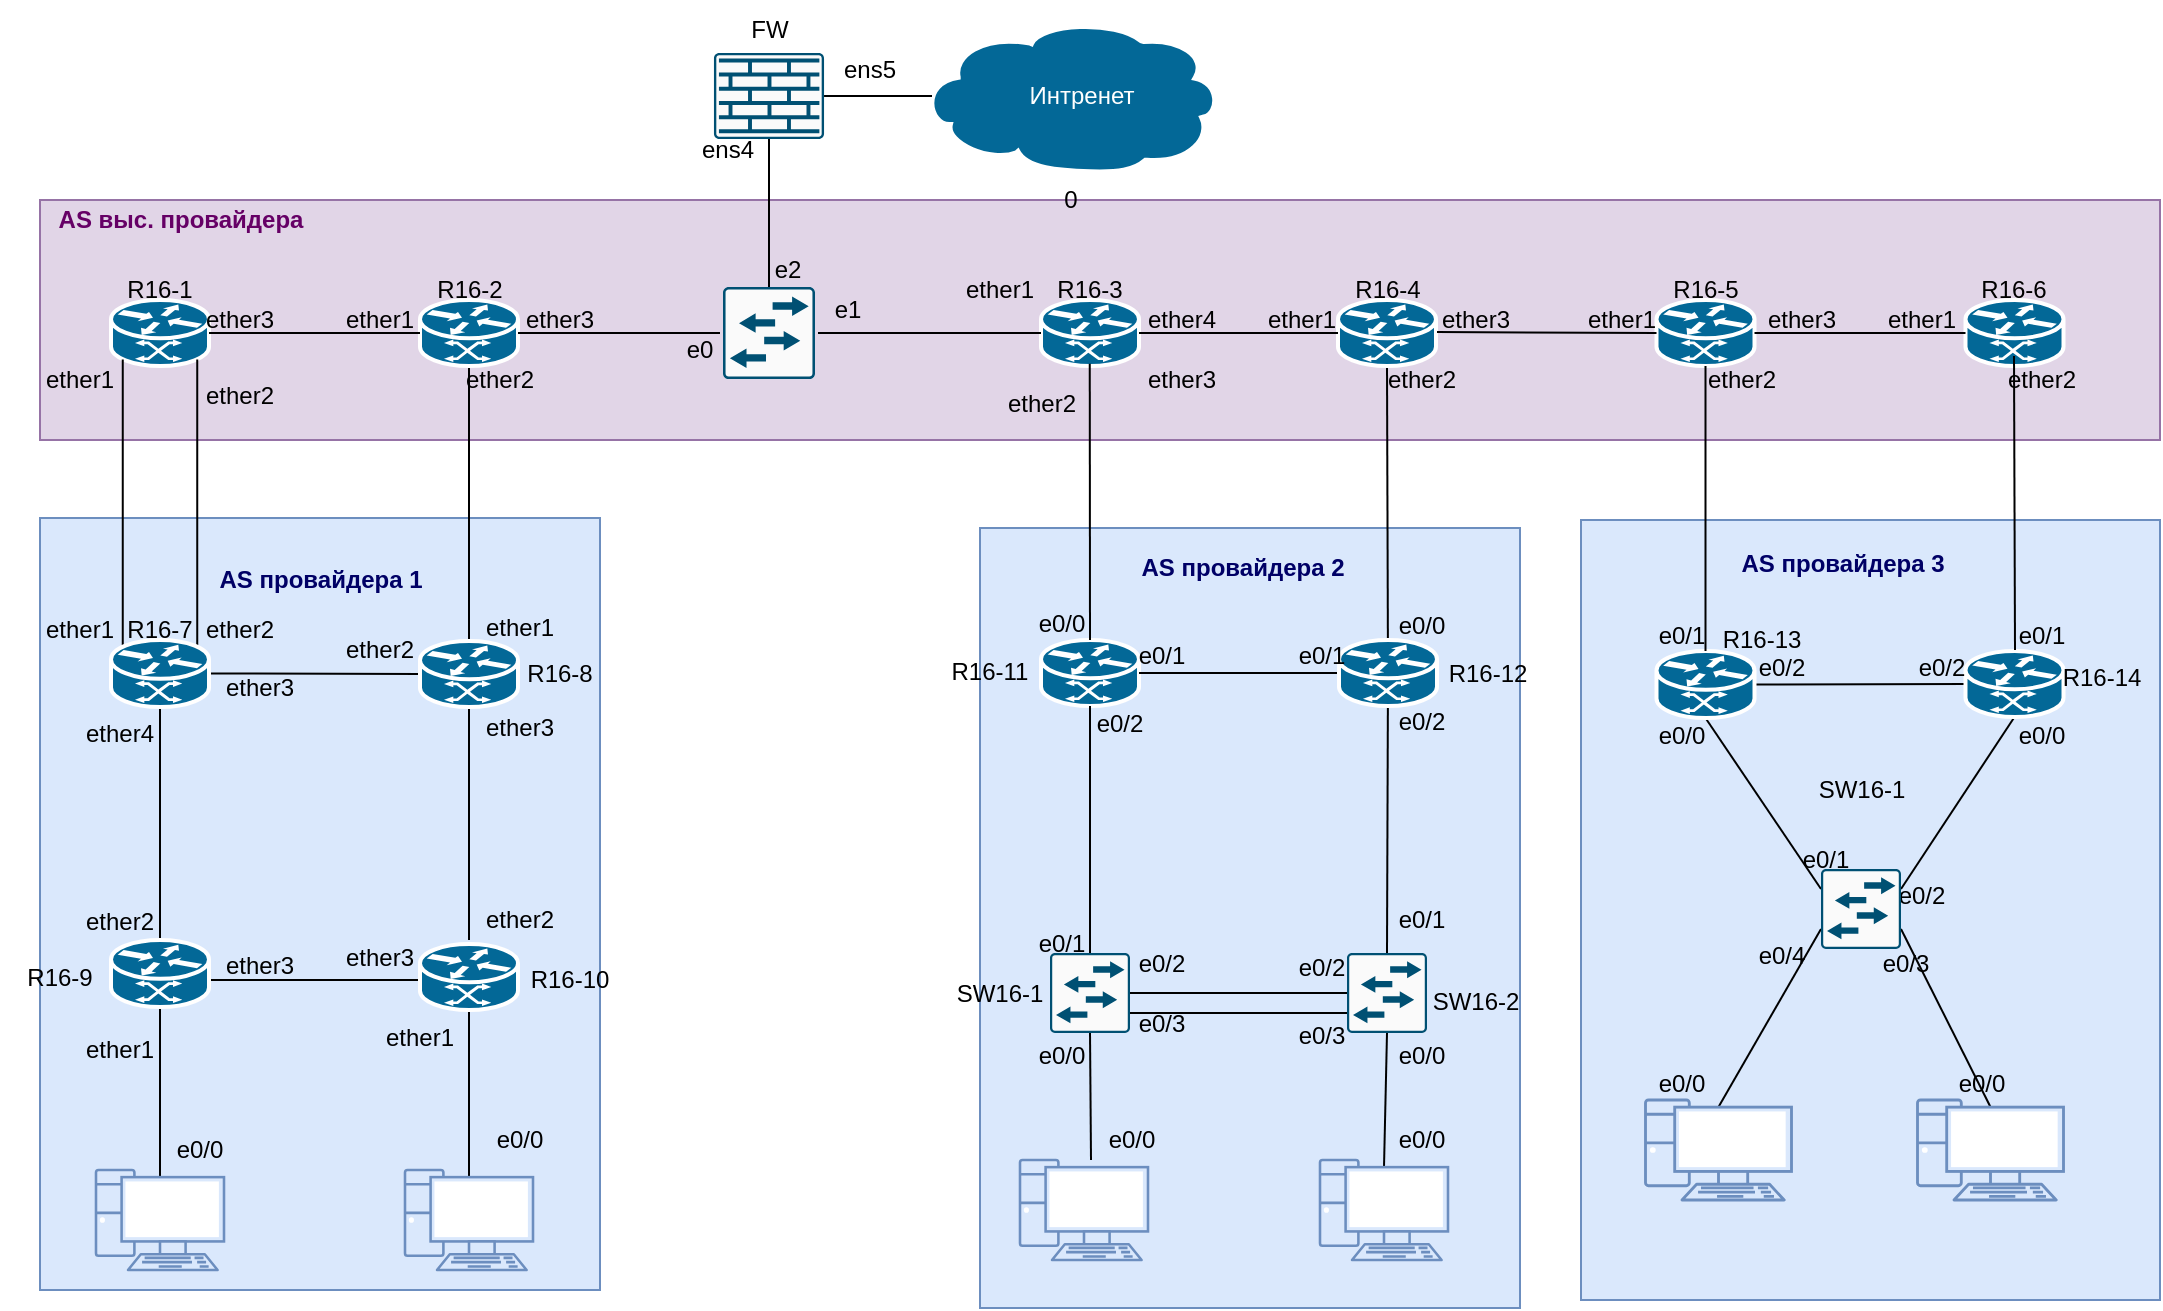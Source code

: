 <mxfile version="24.1.0" type="device">
  <diagram name="Страница — 1" id="AS_jRVgHXqLolTaCPsnB">
    <mxGraphModel dx="1050" dy="1798" grid="1" gridSize="10" guides="1" tooltips="1" connect="1" arrows="1" fold="1" page="1" pageScale="1" pageWidth="827" pageHeight="1169" math="0" shadow="0">
      <root>
        <mxCell id="0" />
        <mxCell id="1" parent="0" />
        <mxCell id="kWYxapwXX_ZjMdjcgYuT-24" value="" style="verticalLabelPosition=top;verticalAlign=bottom;html=1;shape=mxgraph.basic.rect;fillColor2=none;strokeWidth=1;size=20;indent=5;fillColor=#dae8fc;strokeColor=#6c8ebf;labelPosition=left;align=right;" parent="1" vertex="1">
          <mxGeometry x="840.5" y="210" width="289.5" height="390" as="geometry" />
        </mxCell>
        <mxCell id="xhjMILzV3hz77SDHHNJz-1" value="" style="verticalLabelPosition=top;verticalAlign=bottom;html=1;shape=mxgraph.basic.rect;fillColor2=none;strokeWidth=1;size=20;indent=5;fillColor=#e1d5e7;strokeColor=#9673a6;labelPosition=left;align=right;" parent="1" vertex="1">
          <mxGeometry x="70" y="50" width="1060" height="120" as="geometry" />
        </mxCell>
        <mxCell id="xhjMILzV3hz77SDHHNJz-2" value="AS выс. провайдера" style="text;strokeColor=none;fillColor=none;html=1;fontSize=12;fontStyle=1;verticalAlign=middle;align=center;fontColor=#660066;" parent="1" vertex="1">
          <mxGeometry x="60" y="40" width="160" height="40" as="geometry" />
        </mxCell>
        <mxCell id="xhjMILzV3hz77SDHHNJz-3" value="" style="verticalLabelPosition=top;verticalAlign=bottom;html=1;shape=mxgraph.basic.rect;fillColor2=none;strokeWidth=1;size=20;indent=5;fillColor=#dae8fc;strokeColor=#6c8ebf;labelPosition=left;align=right;" parent="1" vertex="1">
          <mxGeometry x="70" y="209" width="280" height="386" as="geometry" />
        </mxCell>
        <mxCell id="xhjMILzV3hz77SDHHNJz-5" value="&lt;font color=&quot;#000066&quot;&gt;AS провайдера 1&lt;/font&gt;" style="text;strokeColor=none;fillColor=none;html=1;fontSize=12;fontStyle=1;verticalAlign=middle;align=center;fontColor=#660066;" parent="1" vertex="1">
          <mxGeometry x="130" y="220" width="160" height="40" as="geometry" />
        </mxCell>
        <mxCell id="xhjMILzV3hz77SDHHNJz-6" value="" style="verticalLabelPosition=top;verticalAlign=bottom;html=1;shape=mxgraph.basic.rect;fillColor2=none;strokeWidth=1;size=20;indent=5;fillColor=#dae8fc;strokeColor=#6c8ebf;labelPosition=left;align=right;" parent="1" vertex="1">
          <mxGeometry x="540" y="214" width="270" height="390" as="geometry" />
        </mxCell>
        <mxCell id="xhjMILzV3hz77SDHHNJz-8" value="&lt;font color=&quot;#000066&quot;&gt;AS провайдера 2&lt;/font&gt;" style="text;strokeColor=none;fillColor=none;html=1;fontSize=12;fontStyle=1;verticalAlign=middle;align=center;fontColor=#660066;" parent="1" vertex="1">
          <mxGeometry x="590.5" y="214" width="160" height="40" as="geometry" />
        </mxCell>
        <mxCell id="xhjMILzV3hz77SDHHNJz-14" value="" style="shape=mxgraph.cisco.routers.atm_router;sketch=0;html=1;pointerEvents=1;dashed=0;fillColor=#036897;strokeColor=#ffffff;strokeWidth=2;verticalLabelPosition=bottom;verticalAlign=top;align=center;outlineConnect=0;" parent="1" vertex="1">
          <mxGeometry x="570.5" y="270" width="49" height="33" as="geometry" />
        </mxCell>
        <mxCell id="xhjMILzV3hz77SDHHNJz-16" value="" style="shape=mxgraph.cisco.routers.atm_router;sketch=0;html=1;pointerEvents=1;dashed=0;fillColor=#036897;strokeColor=#ffffff;strokeWidth=2;verticalLabelPosition=bottom;verticalAlign=top;align=center;outlineConnect=0;" parent="1" vertex="1">
          <mxGeometry x="105.5" y="100" width="49" height="33" as="geometry" />
        </mxCell>
        <mxCell id="xhjMILzV3hz77SDHHNJz-17" value="" style="shape=mxgraph.cisco.routers.atm_router;sketch=0;html=1;pointerEvents=1;dashed=0;fillColor=#036897;strokeColor=#ffffff;strokeWidth=2;verticalLabelPosition=bottom;verticalAlign=top;align=center;outlineConnect=0;" parent="1" vertex="1">
          <mxGeometry x="570.5" y="100" width="49" height="33" as="geometry" />
        </mxCell>
        <mxCell id="xhjMILzV3hz77SDHHNJz-22" value="" style="endArrow=none;html=1;rounded=0;entryX=0.12;entryY=0.9;entryDx=0;entryDy=0;entryPerimeter=0;exitX=0.12;exitY=0.1;exitDx=0;exitDy=0;exitPerimeter=0;" parent="1" source="xhjMILzV3hz77SDHHNJz-13" target="xhjMILzV3hz77SDHHNJz-16" edge="1">
          <mxGeometry width="50" height="50" relative="1" as="geometry">
            <mxPoint x="390" y="200" as="sourcePoint" />
            <mxPoint x="440" y="150" as="targetPoint" />
          </mxGeometry>
        </mxCell>
        <mxCell id="xhjMILzV3hz77SDHHNJz-24" value="" style="endArrow=none;html=1;rounded=0;entryX=0.12;entryY=0.9;entryDx=0;entryDy=0;entryPerimeter=0;" parent="1" edge="1">
          <mxGeometry width="50" height="50" relative="1" as="geometry">
            <mxPoint x="595" y="270" as="sourcePoint" />
            <mxPoint x="594.88" y="131.9" as="targetPoint" />
            <Array as="points" />
          </mxGeometry>
        </mxCell>
        <mxCell id="6PX0Xd53wqyBHlGB1Elv-7" value="" style="sketch=0;points=[[0.015,0.015,0],[0.985,0.015,0],[0.985,0.985,0],[0.015,0.985,0],[0.25,0,0],[0.5,0,0],[0.75,0,0],[1,0.25,0],[1,0.5,0],[1,0.75,0],[0.75,1,0],[0.5,1,0],[0.25,1,0],[0,0.75,0],[0,0.5,0],[0,0.25,0]];verticalLabelPosition=bottom;html=1;verticalAlign=top;aspect=fixed;align=center;pointerEvents=1;shape=mxgraph.cisco19.rect;prIcon=l2_switch;fillColor=#FAFAFA;strokeColor=#005073;" parent="1" vertex="1">
          <mxGeometry x="575" y="426.5" width="40" height="40" as="geometry" />
        </mxCell>
        <mxCell id="6PX0Xd53wqyBHlGB1Elv-8" value="" style="sketch=0;points=[[0.015,0.015,0],[0.985,0.015,0],[0.985,0.985,0],[0.015,0.985,0],[0.25,0,0],[0.5,0,0],[0.75,0,0],[1,0.25,0],[1,0.5,0],[1,0.75,0],[0.75,1,0],[0.5,1,0],[0.25,1,0],[0,0.75,0],[0,0.5,0],[0,0.25,0]];verticalLabelPosition=bottom;html=1;verticalAlign=top;aspect=fixed;align=center;pointerEvents=1;shape=mxgraph.cisco19.rect;prIcon=l2_switch;fillColor=#FAFAFA;strokeColor=#005073;" parent="1" vertex="1">
          <mxGeometry x="723.5" y="426.5" width="40" height="40" as="geometry" />
        </mxCell>
        <mxCell id="6PX0Xd53wqyBHlGB1Elv-14" value="" style="endArrow=none;html=1;rounded=0;exitX=0.5;exitY=0;exitDx=0;exitDy=0;exitPerimeter=0;" parent="1" source="6PX0Xd53wqyBHlGB1Elv-63" target="6PX0Xd53wqyBHlGB1Elv-57" edge="1">
          <mxGeometry width="50" height="50" relative="1" as="geometry">
            <mxPoint x="200" y="340" as="sourcePoint" />
            <mxPoint x="260" y="220" as="targetPoint" />
          </mxGeometry>
        </mxCell>
        <mxCell id="6PX0Xd53wqyBHlGB1Elv-15" value="" style="endArrow=none;html=1;rounded=0;entryX=0.5;entryY=1;entryDx=0;entryDy=0;entryPerimeter=0;exitX=0.5;exitY=0;exitDx=0;exitDy=0;exitPerimeter=0;" parent="1" target="xhjMILzV3hz77SDHHNJz-13" edge="1">
          <mxGeometry width="50" height="50" relative="1" as="geometry">
            <mxPoint x="130" y="420" as="sourcePoint" />
            <mxPoint x="110" y="380" as="targetPoint" />
          </mxGeometry>
        </mxCell>
        <mxCell id="6PX0Xd53wqyBHlGB1Elv-16" value="" style="endArrow=none;html=1;rounded=0;entryX=0.5;entryY=1;entryDx=0;entryDy=0;entryPerimeter=0;exitX=0.5;exitY=0;exitDx=0;exitDy=0;exitPerimeter=0;" parent="1" target="6PX0Xd53wqyBHlGB1Elv-63" edge="1">
          <mxGeometry width="50" height="50" relative="1" as="geometry">
            <mxPoint x="284.5" y="420" as="sourcePoint" />
            <mxPoint x="200" y="380" as="targetPoint" />
          </mxGeometry>
        </mxCell>
        <mxCell id="6PX0Xd53wqyBHlGB1Elv-17" value="" style="endArrow=none;html=1;rounded=0;entryX=0.88;entryY=0.9;entryDx=0;entryDy=0;entryPerimeter=0;exitX=0.88;exitY=0.1;exitDx=0;exitDy=0;exitPerimeter=0;" parent="1" source="xhjMILzV3hz77SDHHNJz-13" target="xhjMILzV3hz77SDHHNJz-16" edge="1">
          <mxGeometry width="50" height="50" relative="1" as="geometry">
            <mxPoint x="180" y="250" as="sourcePoint" />
            <mxPoint x="230" y="200" as="targetPoint" />
          </mxGeometry>
        </mxCell>
        <mxCell id="6PX0Xd53wqyBHlGB1Elv-23" value="" style="endArrow=none;html=1;rounded=0;entryX=0.5;entryY=1;entryDx=0;entryDy=0;entryPerimeter=0;" parent="1" source="6PX0Xd53wqyBHlGB1Elv-66" target="6PX0Xd53wqyBHlGB1Elv-58" edge="1">
          <mxGeometry width="50" height="50" relative="1" as="geometry">
            <mxPoint x="490.5" y="340" as="sourcePoint" />
            <mxPoint x="480.5" y="330" as="targetPoint" />
          </mxGeometry>
        </mxCell>
        <mxCell id="6PX0Xd53wqyBHlGB1Elv-27" value="" style="endArrow=none;html=1;rounded=0;entryX=0.5;entryY=1;entryDx=0;entryDy=0;entryPerimeter=0;exitX=0.5;exitY=0;exitDx=0;exitDy=0;exitPerimeter=0;" parent="1" source="6PX0Xd53wqyBHlGB1Elv-7" target="xhjMILzV3hz77SDHHNJz-14" edge="1">
          <mxGeometry width="50" height="50" relative="1" as="geometry">
            <mxPoint x="654" y="426.5" as="sourcePoint" />
            <mxPoint x="659.5" y="376.5" as="targetPoint" />
          </mxGeometry>
        </mxCell>
        <mxCell id="6PX0Xd53wqyBHlGB1Elv-30" value="" style="endArrow=none;html=1;rounded=0;exitX=0.5;exitY=0;exitDx=0;exitDy=0;exitPerimeter=0;" parent="1" source="6PX0Xd53wqyBHlGB1Elv-8" target="6PX0Xd53wqyBHlGB1Elv-66" edge="1">
          <mxGeometry width="50" height="50" relative="1" as="geometry">
            <mxPoint x="738.5" y="416.5" as="sourcePoint" />
            <mxPoint x="739" y="376.5" as="targetPoint" />
          </mxGeometry>
        </mxCell>
        <mxCell id="6PX0Xd53wqyBHlGB1Elv-38" value="" style="endArrow=none;html=1;rounded=0;exitX=1;exitY=0.5;exitDx=0;exitDy=0;exitPerimeter=0;entryX=0;entryY=0.5;entryDx=0;entryDy=0;entryPerimeter=0;" parent="1" source="xhjMILzV3hz77SDHHNJz-13" target="6PX0Xd53wqyBHlGB1Elv-63" edge="1">
          <mxGeometry width="50" height="50" relative="1" as="geometry">
            <mxPoint x="130" y="293" as="sourcePoint" />
            <mxPoint x="270" y="290" as="targetPoint" />
          </mxGeometry>
        </mxCell>
        <mxCell id="6PX0Xd53wqyBHlGB1Elv-39" value="" style="endArrow=none;html=1;rounded=0;entryX=0;entryY=0.5;entryDx=0;entryDy=0;entryPerimeter=0;" parent="1" source="xhjMILzV3hz77SDHHNJz-14" target="6PX0Xd53wqyBHlGB1Elv-66" edge="1">
          <mxGeometry width="50" height="50" relative="1" as="geometry">
            <mxPoint x="679.5" y="356.5" as="sourcePoint" />
            <mxPoint x="719" y="356.5" as="targetPoint" />
          </mxGeometry>
        </mxCell>
        <mxCell id="6PX0Xd53wqyBHlGB1Elv-49" value="" style="endArrow=none;html=1;rounded=0;exitX=0.5;exitY=0.07;exitDx=0;exitDy=0;exitPerimeter=0;entryX=0.5;entryY=1;entryDx=0;entryDy=0;entryPerimeter=0;" parent="1" source="nBW-7kA_FXJ94lltYOqa-3" target="kWYxapwXX_ZjMdjcgYuT-25" edge="1">
          <mxGeometry width="50" height="50" relative="1" as="geometry">
            <mxPoint x="130" y="530" as="sourcePoint" />
            <mxPoint x="130" y="460" as="targetPoint" />
          </mxGeometry>
        </mxCell>
        <mxCell id="6PX0Xd53wqyBHlGB1Elv-50" value="" style="endArrow=none;html=1;rounded=0;exitX=0.5;exitY=0.07;exitDx=0;exitDy=0;exitPerimeter=0;" parent="1" source="nBW-7kA_FXJ94lltYOqa-4" target="kWYxapwXX_ZjMdjcgYuT-26" edge="1">
          <mxGeometry width="50" height="50" relative="1" as="geometry">
            <mxPoint x="284.5" y="510" as="sourcePoint" />
            <mxPoint x="284.5" y="460" as="targetPoint" />
          </mxGeometry>
        </mxCell>
        <mxCell id="6PX0Xd53wqyBHlGB1Elv-51" value="" style="endArrow=none;html=1;rounded=0;entryX=0.5;entryY=1;entryDx=0;entryDy=0;entryPerimeter=0;" parent="1" target="6PX0Xd53wqyBHlGB1Elv-7" edge="1">
          <mxGeometry width="50" height="50" relative="1" as="geometry">
            <mxPoint x="595.5" y="530" as="sourcePoint" />
            <mxPoint x="659" y="466.5" as="targetPoint" />
          </mxGeometry>
        </mxCell>
        <mxCell id="6PX0Xd53wqyBHlGB1Elv-52" value="" style="endArrow=none;html=1;rounded=0;entryX=0.5;entryY=1;entryDx=0;entryDy=0;entryPerimeter=0;exitX=0.5;exitY=0.07;exitDx=0;exitDy=0;exitPerimeter=0;" parent="1" source="nBW-7kA_FXJ94lltYOqa-6" target="6PX0Xd53wqyBHlGB1Elv-8" edge="1">
          <mxGeometry width="50" height="50" relative="1" as="geometry">
            <mxPoint x="743.5" y="510" as="sourcePoint" />
            <mxPoint x="738.5" y="466.5" as="targetPoint" />
          </mxGeometry>
        </mxCell>
        <mxCell id="6PX0Xd53wqyBHlGB1Elv-57" value="" style="shape=mxgraph.cisco.routers.atm_router;sketch=0;html=1;pointerEvents=1;dashed=0;fillColor=#036897;strokeColor=#ffffff;strokeWidth=2;verticalLabelPosition=bottom;verticalAlign=top;align=center;outlineConnect=0;" parent="1" vertex="1">
          <mxGeometry x="260" y="100" width="49" height="33" as="geometry" />
        </mxCell>
        <mxCell id="6PX0Xd53wqyBHlGB1Elv-58" value="" style="shape=mxgraph.cisco.routers.atm_router;sketch=0;html=1;pointerEvents=1;dashed=0;fillColor=#036897;strokeColor=#ffffff;strokeWidth=2;verticalLabelPosition=bottom;verticalAlign=top;align=center;outlineConnect=0;" parent="1" vertex="1">
          <mxGeometry x="719" y="100" width="49" height="33" as="geometry" />
        </mxCell>
        <mxCell id="6PX0Xd53wqyBHlGB1Elv-59" value="" style="endArrow=none;html=1;rounded=0;entryX=1;entryY=0.5;entryDx=0;entryDy=0;entryPerimeter=0;exitX=0;exitY=0.5;exitDx=0;exitDy=0;exitPerimeter=0;" parent="1" edge="1">
          <mxGeometry width="50" height="50" relative="1" as="geometry">
            <mxPoint x="264.5" y="440" as="sourcePoint" />
            <mxPoint x="150" y="440" as="targetPoint" />
          </mxGeometry>
        </mxCell>
        <mxCell id="6PX0Xd53wqyBHlGB1Elv-60" value="" style="endArrow=none;html=1;rounded=0;exitX=0;exitY=0.5;exitDx=0;exitDy=0;exitPerimeter=0;entryX=1;entryY=0.5;entryDx=0;entryDy=0;entryPerimeter=0;" parent="1" source="6PX0Xd53wqyBHlGB1Elv-8" target="6PX0Xd53wqyBHlGB1Elv-7" edge="1">
          <mxGeometry width="50" height="50" relative="1" as="geometry">
            <mxPoint x="719" y="446.5" as="sourcePoint" />
            <mxPoint x="630.5" y="447" as="targetPoint" />
          </mxGeometry>
        </mxCell>
        <mxCell id="6PX0Xd53wqyBHlGB1Elv-63" value="" style="shape=mxgraph.cisco.routers.atm_router;sketch=0;html=1;pointerEvents=1;dashed=0;fillColor=#036897;strokeColor=#ffffff;strokeWidth=2;verticalLabelPosition=bottom;verticalAlign=top;align=center;outlineConnect=0;" parent="1" vertex="1">
          <mxGeometry x="260" y="270.5" width="49" height="33" as="geometry" />
        </mxCell>
        <mxCell id="6PX0Xd53wqyBHlGB1Elv-66" value="" style="shape=mxgraph.cisco.routers.atm_router;sketch=0;html=1;pointerEvents=1;dashed=0;fillColor=#036897;strokeColor=#ffffff;strokeWidth=2;verticalLabelPosition=bottom;verticalAlign=top;align=center;outlineConnect=0;" parent="1" vertex="1">
          <mxGeometry x="719.5" y="270" width="49" height="33" as="geometry" />
        </mxCell>
        <mxCell id="6PX0Xd53wqyBHlGB1Elv-67" value="" style="endArrow=none;html=1;rounded=0;exitX=1;exitY=0.5;exitDx=0;exitDy=0;exitPerimeter=0;entryX=0;entryY=0.5;entryDx=0;entryDy=0;entryPerimeter=0;" parent="1" target="xhjMILzV3hz77SDHHNJz-13" edge="1">
          <mxGeometry width="50" height="50" relative="1" as="geometry">
            <mxPoint x="130" y="293" as="sourcePoint" />
            <mxPoint x="180" y="293" as="targetPoint" />
          </mxGeometry>
        </mxCell>
        <mxCell id="xhjMILzV3hz77SDHHNJz-13" value="" style="shape=mxgraph.cisco.routers.atm_router;sketch=0;html=1;pointerEvents=1;dashed=0;fillColor=#036897;strokeColor=#ffffff;strokeWidth=2;verticalLabelPosition=bottom;verticalAlign=top;align=center;outlineConnect=0;" parent="1" vertex="1">
          <mxGeometry x="105.5" y="270" width="49" height="33.5" as="geometry" />
        </mxCell>
        <mxCell id="6PX0Xd53wqyBHlGB1Elv-70" value="" style="endArrow=none;html=1;rounded=0;exitX=1;exitY=0.5;exitDx=0;exitDy=0;exitPerimeter=0;entryX=0;entryY=0.5;entryDx=0;entryDy=0;entryPerimeter=0;" parent="1" source="xhjMILzV3hz77SDHHNJz-16" target="6PX0Xd53wqyBHlGB1Elv-57" edge="1">
          <mxGeometry width="50" height="50" relative="1" as="geometry">
            <mxPoint x="370" y="180" as="sourcePoint" />
            <mxPoint x="420" y="130" as="targetPoint" />
          </mxGeometry>
        </mxCell>
        <mxCell id="6PX0Xd53wqyBHlGB1Elv-71" value="" style="endArrow=none;html=1;rounded=0;exitX=1;exitY=0.5;exitDx=0;exitDy=0;exitPerimeter=0;entryX=0;entryY=0.5;entryDx=0;entryDy=0;entryPerimeter=0;" parent="1" source="xhjMILzV3hz77SDHHNJz-17" target="6PX0Xd53wqyBHlGB1Elv-58" edge="1">
          <mxGeometry width="50" height="50" relative="1" as="geometry">
            <mxPoint x="614" y="116" as="sourcePoint" />
            <mxPoint x="719" y="116" as="targetPoint" />
          </mxGeometry>
        </mxCell>
        <mxCell id="6PX0Xd53wqyBHlGB1Elv-72" value="" style="endArrow=none;html=1;rounded=0;entryX=0;entryY=0.5;entryDx=0;entryDy=0;entryPerimeter=0;" parent="1" source="6PX0Xd53wqyBHlGB1Elv-57" edge="1">
          <mxGeometry width="50" height="50" relative="1" as="geometry">
            <mxPoint x="370" y="180" as="sourcePoint" />
            <mxPoint x="410" y="116.5" as="targetPoint" />
          </mxGeometry>
        </mxCell>
        <mxCell id="6PX0Xd53wqyBHlGB1Elv-73" value="" style="endArrow=none;html=1;rounded=0;entryX=1;entryY=0.5;entryDx=0;entryDy=0;entryPerimeter=0;exitX=0;exitY=0.5;exitDx=0;exitDy=0;exitPerimeter=0;" parent="1" source="xhjMILzV3hz77SDHHNJz-17" edge="1">
          <mxGeometry width="50" height="50" relative="1" as="geometry">
            <mxPoint x="370" y="180" as="sourcePoint" />
            <mxPoint x="459" y="116.5" as="targetPoint" />
          </mxGeometry>
        </mxCell>
        <mxCell id="6PX0Xd53wqyBHlGB1Elv-76" value="" style="endArrow=none;html=1;rounded=0;entryX=0;entryY=0.75;entryDx=0;entryDy=0;entryPerimeter=0;exitX=1;exitY=0.75;exitDx=0;exitDy=0;exitPerimeter=0;" parent="1" source="6PX0Xd53wqyBHlGB1Elv-7" target="6PX0Xd53wqyBHlGB1Elv-8" edge="1">
          <mxGeometry width="50" height="50" relative="1" as="geometry">
            <mxPoint x="420.5" y="380" as="sourcePoint" />
            <mxPoint x="470.5" y="330" as="targetPoint" />
          </mxGeometry>
        </mxCell>
        <mxCell id="6PX0Xd53wqyBHlGB1Elv-82" value="ether3" style="text;html=1;align=center;verticalAlign=middle;whiteSpace=wrap;rounded=0;" parent="1" vertex="1">
          <mxGeometry x="140" y="95" width="60" height="30" as="geometry" />
        </mxCell>
        <mxCell id="6PX0Xd53wqyBHlGB1Elv-83" value="ether1" style="text;html=1;align=center;verticalAlign=middle;whiteSpace=wrap;rounded=0;" parent="1" vertex="1">
          <mxGeometry x="60" y="125" width="60" height="30" as="geometry" />
        </mxCell>
        <mxCell id="6PX0Xd53wqyBHlGB1Elv-84" value="&lt;div&gt;ether2&lt;/div&gt;" style="text;html=1;align=center;verticalAlign=middle;whiteSpace=wrap;rounded=0;" parent="1" vertex="1">
          <mxGeometry x="140" y="133" width="60" height="30" as="geometry" />
        </mxCell>
        <mxCell id="6PX0Xd53wqyBHlGB1Elv-86" value="ether1" style="text;html=1;align=center;verticalAlign=middle;whiteSpace=wrap;rounded=0;" parent="1" vertex="1">
          <mxGeometry x="60" y="250" width="60" height="30" as="geometry" />
        </mxCell>
        <mxCell id="6PX0Xd53wqyBHlGB1Elv-87" value="&lt;div&gt;ether2&lt;/div&gt;" style="text;html=1;align=center;verticalAlign=middle;whiteSpace=wrap;rounded=0;" parent="1" vertex="1">
          <mxGeometry x="140" y="250" width="60" height="30" as="geometry" />
        </mxCell>
        <mxCell id="6PX0Xd53wqyBHlGB1Elv-88" value="&lt;div&gt;ether3&lt;/div&gt;" style="text;html=1;align=center;verticalAlign=middle;whiteSpace=wrap;rounded=0;" parent="1" vertex="1">
          <mxGeometry x="150" y="278.5" width="60" height="30" as="geometry" />
        </mxCell>
        <mxCell id="6PX0Xd53wqyBHlGB1Elv-89" value="&lt;div&gt;ether2&lt;/div&gt;" style="text;html=1;align=center;verticalAlign=middle;whiteSpace=wrap;rounded=0;" parent="1" vertex="1">
          <mxGeometry x="210" y="260" width="60" height="30" as="geometry" />
        </mxCell>
        <mxCell id="6PX0Xd53wqyBHlGB1Elv-92" value="&lt;div&gt;ether4&lt;/div&gt;" style="text;html=1;align=center;verticalAlign=middle;whiteSpace=wrap;rounded=0;" parent="1" vertex="1">
          <mxGeometry x="80" y="302" width="60" height="30" as="geometry" />
        </mxCell>
        <mxCell id="6PX0Xd53wqyBHlGB1Elv-94" value="&lt;div&gt;ether1&lt;/div&gt;" style="text;html=1;align=center;verticalAlign=middle;whiteSpace=wrap;rounded=0;" parent="1" vertex="1">
          <mxGeometry x="280" y="248.5" width="60" height="30" as="geometry" />
        </mxCell>
        <mxCell id="6PX0Xd53wqyBHlGB1Elv-95" value="ether3&lt;div&gt;&lt;br&gt;&lt;/div&gt;" style="text;html=1;align=center;verticalAlign=middle;whiteSpace=wrap;rounded=0;" parent="1" vertex="1">
          <mxGeometry x="280" y="305.5" width="60" height="30" as="geometry" />
        </mxCell>
        <mxCell id="6PX0Xd53wqyBHlGB1Elv-97" value="&lt;div&gt;ether1&lt;/div&gt;" style="text;html=1;align=center;verticalAlign=middle;whiteSpace=wrap;rounded=0;" parent="1" vertex="1">
          <mxGeometry x="80" y="460" width="60" height="30" as="geometry" />
        </mxCell>
        <mxCell id="6PX0Xd53wqyBHlGB1Elv-98" value="&lt;div&gt;ether3&lt;/div&gt;" style="text;html=1;align=center;verticalAlign=middle;whiteSpace=wrap;rounded=0;" parent="1" vertex="1">
          <mxGeometry x="150" y="417.5" width="60" height="30" as="geometry" />
        </mxCell>
        <mxCell id="6PX0Xd53wqyBHlGB1Elv-99" value="&lt;div&gt;ether2&lt;/div&gt;" style="text;html=1;align=center;verticalAlign=middle;whiteSpace=wrap;rounded=0;" parent="1" vertex="1">
          <mxGeometry x="80" y="395.5" width="60" height="30" as="geometry" />
        </mxCell>
        <mxCell id="6PX0Xd53wqyBHlGB1Elv-101" value="&lt;div&gt;ether1&lt;/div&gt;" style="text;html=1;align=center;verticalAlign=middle;whiteSpace=wrap;rounded=0;" parent="1" vertex="1">
          <mxGeometry x="230" y="454" width="60" height="30" as="geometry" />
        </mxCell>
        <mxCell id="6PX0Xd53wqyBHlGB1Elv-102" value="&lt;div&gt;ether3&lt;/div&gt;" style="text;html=1;align=center;verticalAlign=middle;whiteSpace=wrap;rounded=0;" parent="1" vertex="1">
          <mxGeometry x="210" y="413.5" width="60" height="30" as="geometry" />
        </mxCell>
        <mxCell id="6PX0Xd53wqyBHlGB1Elv-103" value="&lt;div&gt;ether2&lt;/div&gt;" style="text;html=1;align=center;verticalAlign=middle;whiteSpace=wrap;rounded=0;" parent="1" vertex="1">
          <mxGeometry x="280" y="395" width="60" height="30" as="geometry" />
        </mxCell>
        <mxCell id="6PX0Xd53wqyBHlGB1Elv-105" value="e0/0&lt;div&gt;&lt;br&gt;&lt;/div&gt;" style="text;html=1;align=center;verticalAlign=middle;whiteSpace=wrap;rounded=0;" parent="1" vertex="1">
          <mxGeometry x="550.5" y="470" width="60" height="30" as="geometry" />
        </mxCell>
        <mxCell id="6PX0Xd53wqyBHlGB1Elv-106" value="e0/0&lt;div&gt;&lt;br&gt;&lt;/div&gt;" style="text;html=1;align=center;verticalAlign=middle;whiteSpace=wrap;rounded=0;" parent="1" vertex="1">
          <mxGeometry x="730.5" y="470" width="60" height="30" as="geometry" />
        </mxCell>
        <mxCell id="6PX0Xd53wqyBHlGB1Elv-107" value="e0/1&lt;div&gt;&lt;br&gt;&lt;/div&gt;" style="text;html=1;align=center;verticalAlign=middle;whiteSpace=wrap;rounded=0;" parent="1" vertex="1">
          <mxGeometry x="550.5" y="413.5" width="60" height="30" as="geometry" />
        </mxCell>
        <mxCell id="6PX0Xd53wqyBHlGB1Elv-108" value="e0/1&lt;div&gt;&lt;br&gt;&lt;/div&gt;" style="text;html=1;align=center;verticalAlign=middle;whiteSpace=wrap;rounded=0;" parent="1" vertex="1">
          <mxGeometry x="730.5" y="402" width="60" height="30" as="geometry" />
        </mxCell>
        <mxCell id="6PX0Xd53wqyBHlGB1Elv-109" value="e0/2&lt;div&gt;&lt;br&gt;&lt;/div&gt;" style="text;html=1;align=center;verticalAlign=middle;whiteSpace=wrap;rounded=0;" parent="1" vertex="1">
          <mxGeometry x="600.5" y="429.5" width="60" height="18" as="geometry" />
        </mxCell>
        <mxCell id="6PX0Xd53wqyBHlGB1Elv-112" value="e0/3&lt;div&gt;&lt;br&gt;&lt;/div&gt;" style="text;html=1;align=center;verticalAlign=middle;whiteSpace=wrap;rounded=0;" parent="1" vertex="1">
          <mxGeometry x="600.5" y="460" width="60" height="18" as="geometry" />
        </mxCell>
        <mxCell id="6PX0Xd53wqyBHlGB1Elv-113" value="e0/2&lt;div&gt;&lt;br&gt;&lt;/div&gt;" style="text;html=1;align=center;verticalAlign=middle;whiteSpace=wrap;rounded=0;" parent="1" vertex="1">
          <mxGeometry x="680.5" y="432" width="60" height="18" as="geometry" />
        </mxCell>
        <mxCell id="6PX0Xd53wqyBHlGB1Elv-114" value="e0/3&lt;div&gt;&lt;br&gt;&lt;/div&gt;" style="text;html=1;align=center;verticalAlign=middle;whiteSpace=wrap;rounded=0;" parent="1" vertex="1">
          <mxGeometry x="680.5" y="466" width="60" height="18" as="geometry" />
        </mxCell>
        <mxCell id="6PX0Xd53wqyBHlGB1Elv-115" value="e0/1&lt;div&gt;&lt;br&gt;&lt;/div&gt;" style="text;html=1;align=center;verticalAlign=middle;whiteSpace=wrap;rounded=0;" parent="1" vertex="1">
          <mxGeometry x="600.5" y="270" width="60" height="30" as="geometry" />
        </mxCell>
        <mxCell id="6PX0Xd53wqyBHlGB1Elv-116" value="e0/0&lt;div&gt;&lt;br&gt;&lt;/div&gt;" style="text;html=1;align=center;verticalAlign=middle;whiteSpace=wrap;rounded=0;" parent="1" vertex="1">
          <mxGeometry x="730.5" y="255" width="60" height="30" as="geometry" />
        </mxCell>
        <mxCell id="6PX0Xd53wqyBHlGB1Elv-117" value="e0/2&lt;div&gt;&lt;br&gt;&lt;/div&gt;" style="text;html=1;align=center;verticalAlign=middle;whiteSpace=wrap;rounded=0;" parent="1" vertex="1">
          <mxGeometry x="579.5" y="303.5" width="60" height="30" as="geometry" />
        </mxCell>
        <mxCell id="6PX0Xd53wqyBHlGB1Elv-118" value="e0/1&lt;div&gt;&lt;br&gt;&lt;/div&gt;" style="text;html=1;align=center;verticalAlign=middle;whiteSpace=wrap;rounded=0;" parent="1" vertex="1">
          <mxGeometry x="680.5" y="270" width="60" height="30" as="geometry" />
        </mxCell>
        <mxCell id="6PX0Xd53wqyBHlGB1Elv-119" value="e0/2&lt;div&gt;&lt;br&gt;&lt;/div&gt;" style="text;html=1;align=center;verticalAlign=middle;whiteSpace=wrap;rounded=0;" parent="1" vertex="1">
          <mxGeometry x="730.5" y="303" width="60" height="30" as="geometry" />
        </mxCell>
        <mxCell id="6PX0Xd53wqyBHlGB1Elv-120" value="e0/0&lt;div&gt;&lt;br&gt;&lt;/div&gt;" style="text;html=1;align=center;verticalAlign=middle;whiteSpace=wrap;rounded=0;" parent="1" vertex="1">
          <mxGeometry x="550.5" y="254" width="60" height="30" as="geometry" />
        </mxCell>
        <mxCell id="6PX0Xd53wqyBHlGB1Elv-124" value="ether1" style="text;html=1;align=center;verticalAlign=middle;whiteSpace=wrap;rounded=0;" parent="1" vertex="1">
          <mxGeometry x="210" y="95" width="60" height="30" as="geometry" />
        </mxCell>
        <mxCell id="6PX0Xd53wqyBHlGB1Elv-125" value="ether3" style="text;html=1;align=center;verticalAlign=middle;whiteSpace=wrap;rounded=0;" parent="1" vertex="1">
          <mxGeometry x="299.5" y="95" width="60" height="30" as="geometry" />
        </mxCell>
        <mxCell id="6PX0Xd53wqyBHlGB1Elv-126" value="ether2" style="text;html=1;align=center;verticalAlign=middle;whiteSpace=wrap;rounded=0;" parent="1" vertex="1">
          <mxGeometry x="270" y="125" width="60" height="30" as="geometry" />
        </mxCell>
        <mxCell id="6PX0Xd53wqyBHlGB1Elv-128" value="ens4" style="text;html=1;align=center;verticalAlign=middle;whiteSpace=wrap;rounded=0;" parent="1" vertex="1">
          <mxGeometry x="384" y="10" width="60" height="30" as="geometry" />
        </mxCell>
        <mxCell id="6PX0Xd53wqyBHlGB1Elv-131" value="ether1" style="text;html=1;align=center;verticalAlign=middle;whiteSpace=wrap;rounded=0;" parent="1" vertex="1">
          <mxGeometry x="519.5" y="80" width="60" height="30" as="geometry" />
        </mxCell>
        <mxCell id="6PX0Xd53wqyBHlGB1Elv-132" value="ether1" style="text;html=1;align=center;verticalAlign=middle;whiteSpace=wrap;rounded=0;" parent="1" vertex="1">
          <mxGeometry x="670.5" y="95" width="60" height="30" as="geometry" />
        </mxCell>
        <mxCell id="6PX0Xd53wqyBHlGB1Elv-133" value="ether3" style="text;html=1;align=center;verticalAlign=middle;whiteSpace=wrap;rounded=0;" parent="1" vertex="1">
          <mxGeometry x="757.5" y="95" width="60" height="30" as="geometry" />
        </mxCell>
        <mxCell id="6PX0Xd53wqyBHlGB1Elv-134" value="ether4" style="text;html=1;align=center;verticalAlign=middle;whiteSpace=wrap;rounded=0;" parent="1" vertex="1">
          <mxGeometry x="610.5" y="95" width="60" height="30" as="geometry" />
        </mxCell>
        <mxCell id="6PX0Xd53wqyBHlGB1Elv-135" value="ether3" style="text;html=1;align=center;verticalAlign=middle;whiteSpace=wrap;rounded=0;" parent="1" vertex="1">
          <mxGeometry x="610.5" y="125" width="60" height="30" as="geometry" />
        </mxCell>
        <mxCell id="6PX0Xd53wqyBHlGB1Elv-136" value="ether2" style="text;html=1;align=center;verticalAlign=middle;whiteSpace=wrap;rounded=0;" parent="1" vertex="1">
          <mxGeometry x="540.5" y="136.5" width="60" height="30" as="geometry" />
        </mxCell>
        <mxCell id="kWYxapwXX_ZjMdjcgYuT-2" value="" style="shape=mxgraph.cisco.routers.atm_router;sketch=0;html=1;pointerEvents=1;dashed=0;fillColor=#036897;strokeColor=#ffffff;strokeWidth=2;verticalLabelPosition=bottom;verticalAlign=top;align=center;outlineConnect=0;" parent="1" vertex="1">
          <mxGeometry x="878.25" y="100" width="49" height="33" as="geometry" />
        </mxCell>
        <mxCell id="kWYxapwXX_ZjMdjcgYuT-3" value="" style="shape=mxgraph.cisco.routers.atm_router;sketch=0;html=1;pointerEvents=1;dashed=0;fillColor=#036897;strokeColor=#ffffff;strokeWidth=2;verticalLabelPosition=bottom;verticalAlign=top;align=center;outlineConnect=0;" parent="1" vertex="1">
          <mxGeometry x="1032.75" y="100" width="49" height="33" as="geometry" />
        </mxCell>
        <mxCell id="kWYxapwXX_ZjMdjcgYuT-4" value="&lt;font color=&quot;#000066&quot;&gt;AS провайдера 3&lt;/font&gt;" style="text;strokeColor=none;fillColor=none;html=1;fontSize=12;fontStyle=1;verticalAlign=middle;align=center;fontColor=#660066;" parent="1" vertex="1">
          <mxGeometry x="890.5" y="209" width="160" height="46" as="geometry" />
        </mxCell>
        <mxCell id="kWYxapwXX_ZjMdjcgYuT-5" value="" style="endArrow=none;html=1;rounded=0;entryX=0.5;entryY=1;entryDx=0;entryDy=0;entryPerimeter=0;exitX=0;exitY=0.25;exitDx=0;exitDy=0;exitPerimeter=0;" parent="1" source="nBW-7kA_FXJ94lltYOqa-2" target="kWYxapwXX_ZjMdjcgYuT-15" edge="1">
          <mxGeometry width="50" height="50" relative="1" as="geometry">
            <mxPoint x="954.38" y="391.25" as="sourcePoint" />
            <mxPoint x="882.75" y="385" as="targetPoint" />
          </mxGeometry>
        </mxCell>
        <mxCell id="kWYxapwXX_ZjMdjcgYuT-6" value="" style="endArrow=none;html=1;rounded=0;entryX=0.5;entryY=1;entryDx=0;entryDy=0;entryPerimeter=0;exitX=1;exitY=0.25;exitDx=0;exitDy=0;exitPerimeter=0;" parent="1" source="nBW-7kA_FXJ94lltYOqa-2" target="kWYxapwXX_ZjMdjcgYuT-13" edge="1">
          <mxGeometry width="50" height="50" relative="1" as="geometry">
            <mxPoint x="999.38" y="402.5" as="sourcePoint" />
            <mxPoint x="972.75" y="385" as="targetPoint" />
          </mxGeometry>
        </mxCell>
        <mxCell id="kWYxapwXX_ZjMdjcgYuT-7" value="" style="endArrow=none;html=1;rounded=0;exitX=1;exitY=0.5;exitDx=0;exitDy=0;exitPerimeter=0;entryX=0;entryY=0.5;entryDx=0;entryDy=0;entryPerimeter=0;" parent="1" source="kWYxapwXX_ZjMdjcgYuT-15" target="kWYxapwXX_ZjMdjcgYuT-13" edge="1">
          <mxGeometry width="50" height="50" relative="1" as="geometry">
            <mxPoint x="902.75" y="298" as="sourcePoint" />
            <mxPoint x="1042.75" y="295" as="targetPoint" />
          </mxGeometry>
        </mxCell>
        <mxCell id="kWYxapwXX_ZjMdjcgYuT-10" value="" style="endArrow=none;html=1;rounded=0;entryX=0;entryY=0.75;entryDx=0;entryDy=0;entryPerimeter=0;exitX=0.5;exitY=0.07;exitDx=0;exitDy=0;exitPerimeter=0;" parent="1" source="ERBzHwd3C-mlS5rdtj-6-5" target="nBW-7kA_FXJ94lltYOqa-2" edge="1">
          <mxGeometry width="50" height="50" relative="1" as="geometry">
            <mxPoint x="962.25" y="500.44" as="sourcePoint" />
            <mxPoint x="955.055" y="424.325" as="targetPoint" />
            <Array as="points" />
          </mxGeometry>
        </mxCell>
        <mxCell id="kWYxapwXX_ZjMdjcgYuT-11" value="" style="endArrow=none;html=1;rounded=0;exitX=0.5;exitY=0.07;exitDx=0;exitDy=0;exitPerimeter=0;entryX=1;entryY=0.75;entryDx=0;entryDy=0;entryPerimeter=0;" parent="1" source="ERBzHwd3C-mlS5rdtj-6-7" target="nBW-7kA_FXJ94lltYOqa-2" edge="1">
          <mxGeometry width="50" height="50" relative="1" as="geometry">
            <mxPoint x="980.5" y="483" as="sourcePoint" />
            <mxPoint x="998.705" y="424.325" as="targetPoint" />
          </mxGeometry>
        </mxCell>
        <mxCell id="kWYxapwXX_ZjMdjcgYuT-13" value="" style="shape=mxgraph.cisco.routers.atm_router;sketch=0;html=1;pointerEvents=1;dashed=0;fillColor=#036897;strokeColor=#ffffff;strokeWidth=2;verticalLabelPosition=bottom;verticalAlign=top;align=center;outlineConnect=0;" parent="1" vertex="1">
          <mxGeometry x="1032.75" y="275.5" width="49" height="33" as="geometry" />
        </mxCell>
        <mxCell id="kWYxapwXX_ZjMdjcgYuT-14" value="" style="endArrow=none;html=1;rounded=0;exitX=1;exitY=0.5;exitDx=0;exitDy=0;exitPerimeter=0;entryX=0;entryY=0.5;entryDx=0;entryDy=0;entryPerimeter=0;" parent="1" target="kWYxapwXX_ZjMdjcgYuT-15" edge="1">
          <mxGeometry width="50" height="50" relative="1" as="geometry">
            <mxPoint x="902.75" y="298" as="sourcePoint" />
            <mxPoint x="952.75" y="298" as="targetPoint" />
          </mxGeometry>
        </mxCell>
        <mxCell id="kWYxapwXX_ZjMdjcgYuT-15" value="" style="shape=mxgraph.cisco.routers.atm_router;sketch=0;html=1;pointerEvents=1;dashed=0;fillColor=#036897;strokeColor=#ffffff;strokeWidth=2;verticalLabelPosition=bottom;verticalAlign=top;align=center;outlineConnect=0;" parent="1" vertex="1">
          <mxGeometry x="878.25" y="275.5" width="49" height="33.5" as="geometry" />
        </mxCell>
        <mxCell id="kWYxapwXX_ZjMdjcgYuT-19" value="" style="endArrow=none;html=1;rounded=0;" parent="1" source="kWYxapwXX_ZjMdjcgYuT-3" target="kWYxapwXX_ZjMdjcgYuT-2" edge="1">
          <mxGeometry width="50" height="50" relative="1" as="geometry">
            <mxPoint x="990.5" y="111" as="sourcePoint" />
            <mxPoint x="900.5" y="111" as="targetPoint" />
          </mxGeometry>
        </mxCell>
        <mxCell id="kWYxapwXX_ZjMdjcgYuT-20" value="" style="endArrow=none;html=1;rounded=0;entryX=0.5;entryY=1;entryDx=0;entryDy=0;entryPerimeter=0;exitX=0.5;exitY=0;exitDx=0;exitDy=0;exitPerimeter=0;" parent="1" source="kWYxapwXX_ZjMdjcgYuT-15" target="kWYxapwXX_ZjMdjcgYuT-2" edge="1">
          <mxGeometry width="50" height="50" relative="1" as="geometry">
            <mxPoint x="902.5" y="270" as="sourcePoint" />
            <mxPoint x="902.25" y="145" as="targetPoint" />
          </mxGeometry>
        </mxCell>
        <mxCell id="kWYxapwXX_ZjMdjcgYuT-21" value="" style="endArrow=none;html=1;rounded=0;entryX=0.5;entryY=1;entryDx=0;entryDy=0;entryPerimeter=0;" parent="1" edge="1">
          <mxGeometry width="50" height="50" relative="1" as="geometry">
            <mxPoint x="1057.5" y="275" as="sourcePoint" />
            <mxPoint x="1057" y="128" as="targetPoint" />
          </mxGeometry>
        </mxCell>
        <mxCell id="kWYxapwXX_ZjMdjcgYuT-25" value="" style="shape=mxgraph.cisco.routers.atm_router;sketch=0;html=1;pointerEvents=1;dashed=0;fillColor=#036897;strokeColor=#ffffff;strokeWidth=2;verticalLabelPosition=bottom;verticalAlign=top;align=center;outlineConnect=0;" parent="1" vertex="1">
          <mxGeometry x="105.5" y="420" width="49" height="33.5" as="geometry" />
        </mxCell>
        <mxCell id="kWYxapwXX_ZjMdjcgYuT-26" value="" style="shape=mxgraph.cisco.routers.atm_router;sketch=0;html=1;pointerEvents=1;dashed=0;fillColor=#036897;strokeColor=#ffffff;strokeWidth=2;verticalLabelPosition=bottom;verticalAlign=top;align=center;outlineConnect=0;" parent="1" vertex="1">
          <mxGeometry x="260" y="422" width="49" height="33" as="geometry" />
        </mxCell>
        <mxCell id="kWYxapwXX_ZjMdjcgYuT-27" value="" style="endArrow=none;html=1;rounded=0;exitX=0;exitY=0.5;exitDx=0;exitDy=0;exitPerimeter=0;" parent="1" source="kWYxapwXX_ZjMdjcgYuT-2" edge="1">
          <mxGeometry width="50" height="50" relative="1" as="geometry">
            <mxPoint x="873.5" y="116" as="sourcePoint" />
            <mxPoint x="768.5" y="116" as="targetPoint" />
          </mxGeometry>
        </mxCell>
        <mxCell id="kWYxapwXX_ZjMdjcgYuT-28" value="e0/0&lt;div&gt;&lt;br&gt;&lt;/div&gt;" style="text;html=1;align=center;verticalAlign=middle;whiteSpace=wrap;rounded=0;" parent="1" vertex="1">
          <mxGeometry x="860.5" y="484" width="60" height="30" as="geometry" />
        </mxCell>
        <mxCell id="kWYxapwXX_ZjMdjcgYuT-29" value="e0/0&lt;div&gt;&lt;br&gt;&lt;/div&gt;" style="text;html=1;align=center;verticalAlign=middle;whiteSpace=wrap;rounded=0;" parent="1" vertex="1">
          <mxGeometry x="1010.5" y="484" width="60" height="30" as="geometry" />
        </mxCell>
        <mxCell id="kWYxapwXX_ZjMdjcgYuT-30" value="e0/1&lt;div&gt;&lt;br&gt;&lt;/div&gt;" style="text;html=1;align=center;verticalAlign=middle;whiteSpace=wrap;rounded=0;" parent="1" vertex="1">
          <mxGeometry x="932.75" y="372" width="60" height="30" as="geometry" />
        </mxCell>
        <mxCell id="kWYxapwXX_ZjMdjcgYuT-32" value="e0/3&lt;div&gt;&lt;div&gt;&lt;br&gt;&lt;/div&gt;&lt;/div&gt;" style="text;html=1;align=center;verticalAlign=middle;whiteSpace=wrap;rounded=0;" parent="1" vertex="1">
          <mxGeometry x="972.75" y="429.5" width="60" height="18" as="geometry" />
        </mxCell>
        <mxCell id="kWYxapwXX_ZjMdjcgYuT-33" value="e0/2&lt;div&gt;&lt;br&gt;&lt;/div&gt;" style="text;html=1;align=center;verticalAlign=middle;whiteSpace=wrap;rounded=0;" parent="1" vertex="1">
          <mxGeometry x="980.5" y="395.5" width="60" height="18" as="geometry" />
        </mxCell>
        <mxCell id="kWYxapwXX_ZjMdjcgYuT-34" value="e0/2&lt;div&gt;&lt;br&gt;&lt;/div&gt;" style="text;html=1;align=center;verticalAlign=middle;whiteSpace=wrap;rounded=0;" parent="1" vertex="1">
          <mxGeometry x="910.5" y="275.5" width="60" height="30" as="geometry" />
        </mxCell>
        <mxCell id="kWYxapwXX_ZjMdjcgYuT-35" value="e0/2&lt;div&gt;&lt;br&gt;&lt;/div&gt;" style="text;html=1;align=center;verticalAlign=middle;whiteSpace=wrap;rounded=0;" parent="1" vertex="1">
          <mxGeometry x="990.5" y="275.5" width="60" height="30" as="geometry" />
        </mxCell>
        <mxCell id="kWYxapwXX_ZjMdjcgYuT-36" value="e0/1&lt;div&gt;&lt;br&gt;&lt;/div&gt;" style="text;html=1;align=center;verticalAlign=middle;whiteSpace=wrap;rounded=0;" parent="1" vertex="1">
          <mxGeometry x="860.5" y="260" width="60" height="30" as="geometry" />
        </mxCell>
        <mxCell id="kWYxapwXX_ZjMdjcgYuT-37" value="e0/1&lt;div&gt;&lt;br&gt;&lt;/div&gt;" style="text;html=1;align=center;verticalAlign=middle;whiteSpace=wrap;rounded=0;" parent="1" vertex="1">
          <mxGeometry x="1040.5" y="260" width="60" height="30" as="geometry" />
        </mxCell>
        <mxCell id="kWYxapwXX_ZjMdjcgYuT-38" value="e0/0&lt;div&gt;&lt;br&gt;&lt;/div&gt;" style="text;html=1;align=center;verticalAlign=middle;whiteSpace=wrap;rounded=0;" parent="1" vertex="1">
          <mxGeometry x="860.5" y="315.5" width="60" height="18" as="geometry" />
        </mxCell>
        <mxCell id="kWYxapwXX_ZjMdjcgYuT-39" value="e0/0&lt;div&gt;&lt;br&gt;&lt;/div&gt;" style="text;html=1;align=center;verticalAlign=middle;whiteSpace=wrap;rounded=0;" parent="1" vertex="1">
          <mxGeometry x="1040.5" y="315.5" width="60" height="18" as="geometry" />
        </mxCell>
        <mxCell id="kWYxapwXX_ZjMdjcgYuT-40" value="ether1" style="text;html=1;align=center;verticalAlign=middle;whiteSpace=wrap;rounded=0;" parent="1" vertex="1">
          <mxGeometry x="830.5" y="95" width="60" height="30" as="geometry" />
        </mxCell>
        <mxCell id="kWYxapwXX_ZjMdjcgYuT-41" value="ether1" style="text;html=1;align=center;verticalAlign=middle;whiteSpace=wrap;rounded=0;" parent="1" vertex="1">
          <mxGeometry x="980.5" y="95" width="60" height="30" as="geometry" />
        </mxCell>
        <mxCell id="kWYxapwXX_ZjMdjcgYuT-42" value="ether2" style="text;html=1;align=center;verticalAlign=middle;whiteSpace=wrap;rounded=0;" parent="1" vertex="1">
          <mxGeometry x="730.5" y="125" width="60" height="30" as="geometry" />
        </mxCell>
        <mxCell id="kWYxapwXX_ZjMdjcgYuT-43" value="ether2" style="text;html=1;align=center;verticalAlign=middle;whiteSpace=wrap;rounded=0;" parent="1" vertex="1">
          <mxGeometry x="890.5" y="125" width="60" height="30" as="geometry" />
        </mxCell>
        <mxCell id="kWYxapwXX_ZjMdjcgYuT-44" value="ether2" style="text;html=1;align=center;verticalAlign=middle;whiteSpace=wrap;rounded=0;" parent="1" vertex="1">
          <mxGeometry x="1040.5" y="125" width="60" height="30" as="geometry" />
        </mxCell>
        <mxCell id="kWYxapwXX_ZjMdjcgYuT-45" value="" style="group" parent="1" vertex="1" connectable="0">
          <mxGeometry x="510" y="-40" width="150" height="76" as="geometry" />
        </mxCell>
        <mxCell id="xhjMILzV3hz77SDHHNJz-19" value="0" style="shape=mxgraph.cisco.storage.cloud;sketch=0;html=1;pointerEvents=1;dashed=0;fillColor=#036897;strokeColor=#ffffff;strokeWidth=2;verticalLabelPosition=bottom;verticalAlign=top;align=center;outlineConnect=0;" parent="kWYxapwXX_ZjMdjcgYuT-45" vertex="1">
          <mxGeometry width="150" height="76" as="geometry" />
        </mxCell>
        <mxCell id="6PX0Xd53wqyBHlGB1Elv-137" value="&lt;font color=&quot;#ffffff&quot;&gt;Интренет&lt;/font&gt;" style="text;html=1;align=center;verticalAlign=middle;whiteSpace=wrap;rounded=0;" parent="kWYxapwXX_ZjMdjcgYuT-45" vertex="1">
          <mxGeometry x="50.5" y="23" width="60" height="30" as="geometry" />
        </mxCell>
        <mxCell id="0e9ZUFgRnKZgf8DRTgJA-1" value="R16-1" style="text;html=1;align=center;verticalAlign=middle;whiteSpace=wrap;rounded=0;" parent="1" vertex="1">
          <mxGeometry x="100" y="80" width="60" height="30" as="geometry" />
        </mxCell>
        <mxCell id="0e9ZUFgRnKZgf8DRTgJA-2" value="R16-2" style="text;html=1;align=center;verticalAlign=middle;whiteSpace=wrap;rounded=0;" parent="1" vertex="1">
          <mxGeometry x="254.5" y="80" width="60" height="30" as="geometry" />
        </mxCell>
        <mxCell id="0e9ZUFgRnKZgf8DRTgJA-3" value="FW" style="text;html=1;align=center;verticalAlign=middle;whiteSpace=wrap;rounded=0;" parent="1" vertex="1">
          <mxGeometry x="404.5" y="-50" width="60" height="30" as="geometry" />
        </mxCell>
        <mxCell id="0e9ZUFgRnKZgf8DRTgJA-4" value="R16-3" style="text;html=1;align=center;verticalAlign=middle;whiteSpace=wrap;rounded=0;" parent="1" vertex="1">
          <mxGeometry x="565" y="80" width="60" height="30" as="geometry" />
        </mxCell>
        <mxCell id="0e9ZUFgRnKZgf8DRTgJA-5" value="R16-4" style="text;html=1;align=center;verticalAlign=middle;whiteSpace=wrap;rounded=0;" parent="1" vertex="1">
          <mxGeometry x="714" y="80" width="60" height="30" as="geometry" />
        </mxCell>
        <mxCell id="0e9ZUFgRnKZgf8DRTgJA-6" value="R16-5" style="text;html=1;align=center;verticalAlign=middle;whiteSpace=wrap;rounded=0;" parent="1" vertex="1">
          <mxGeometry x="872.75" y="80" width="60" height="30" as="geometry" />
        </mxCell>
        <mxCell id="0e9ZUFgRnKZgf8DRTgJA-7" value="R16-6" style="text;html=1;align=center;verticalAlign=middle;whiteSpace=wrap;rounded=0;" parent="1" vertex="1">
          <mxGeometry x="1027.25" y="80" width="60" height="30" as="geometry" />
        </mxCell>
        <mxCell id="0e9ZUFgRnKZgf8DRTgJA-8" value="R16-7" style="text;html=1;align=center;verticalAlign=middle;whiteSpace=wrap;rounded=0;" parent="1" vertex="1">
          <mxGeometry x="100" y="250" width="60" height="30" as="geometry" />
        </mxCell>
        <mxCell id="0e9ZUFgRnKZgf8DRTgJA-9" value="R16-8" style="text;html=1;align=center;verticalAlign=middle;whiteSpace=wrap;rounded=0;" parent="1" vertex="1">
          <mxGeometry x="299.5" y="272" width="60" height="30" as="geometry" />
        </mxCell>
        <mxCell id="0e9ZUFgRnKZgf8DRTgJA-10" value="R16-9" style="text;html=1;align=center;verticalAlign=middle;whiteSpace=wrap;rounded=0;" parent="1" vertex="1">
          <mxGeometry x="50" y="423.5" width="60" height="30" as="geometry" />
        </mxCell>
        <mxCell id="0e9ZUFgRnKZgf8DRTgJA-11" value="R16-10" style="text;html=1;align=center;verticalAlign=middle;whiteSpace=wrap;rounded=0;" parent="1" vertex="1">
          <mxGeometry x="304.5" y="425" width="60" height="30" as="geometry" />
        </mxCell>
        <mxCell id="0e9ZUFgRnKZgf8DRTgJA-12" value="R16-11" style="text;html=1;align=center;verticalAlign=middle;whiteSpace=wrap;rounded=0;" parent="1" vertex="1">
          <mxGeometry x="515" y="270.5" width="60" height="30" as="geometry" />
        </mxCell>
        <mxCell id="0e9ZUFgRnKZgf8DRTgJA-13" value="R16-12" style="text;html=1;align=center;verticalAlign=middle;whiteSpace=wrap;rounded=0;" parent="1" vertex="1">
          <mxGeometry x="763.5" y="272" width="60" height="30" as="geometry" />
        </mxCell>
        <mxCell id="0e9ZUFgRnKZgf8DRTgJA-14" value="R16-13" style="text;html=1;align=center;verticalAlign=middle;whiteSpace=wrap;rounded=0;" parent="1" vertex="1">
          <mxGeometry x="900.5" y="255" width="60" height="30" as="geometry" />
        </mxCell>
        <mxCell id="0e9ZUFgRnKZgf8DRTgJA-15" value="R16-14" style="text;html=1;align=center;verticalAlign=middle;whiteSpace=wrap;rounded=0;" parent="1" vertex="1">
          <mxGeometry x="1070.5" y="273.5" width="60" height="30" as="geometry" />
        </mxCell>
        <mxCell id="0e9ZUFgRnKZgf8DRTgJA-18" value="SW16-1" style="text;html=1;align=center;verticalAlign=middle;whiteSpace=wrap;rounded=0;" parent="1" vertex="1">
          <mxGeometry x="519.5" y="432" width="60" height="30" as="geometry" />
        </mxCell>
        <mxCell id="0e9ZUFgRnKZgf8DRTgJA-19" value="SW16-2" style="text;html=1;align=center;verticalAlign=middle;whiteSpace=wrap;rounded=0;" parent="1" vertex="1">
          <mxGeometry x="757.5" y="436" width="60" height="30" as="geometry" />
        </mxCell>
        <mxCell id="ERBzHwd3C-mlS5rdtj-6-5" value="" style="verticalAlign=top;verticalLabelPosition=bottom;labelPosition=center;align=center;html=1;outlineConnect=0;fillColor=#dae8fc;strokeColor=#6c8ebf;gradientDirection=north;strokeWidth=2;shape=mxgraph.networks.pc;" parent="1" vertex="1">
          <mxGeometry x="872.75" y="500" width="73" height="50" as="geometry" />
        </mxCell>
        <mxCell id="ERBzHwd3C-mlS5rdtj-6-7" value="" style="verticalAlign=top;verticalLabelPosition=bottom;labelPosition=center;align=center;html=1;outlineConnect=0;fillColor=#dae8fc;strokeColor=#6c8ebf;gradientDirection=north;strokeWidth=2;shape=mxgraph.networks.pc;" parent="1" vertex="1">
          <mxGeometry x="1008.75" y="500" width="73" height="50" as="geometry" />
        </mxCell>
        <mxCell id="ERBzHwd3C-mlS5rdtj-6-8" value="e0/4&lt;div&gt;&lt;div&gt;&lt;br&gt;&lt;/div&gt;&lt;/div&gt;" style="text;html=1;align=center;verticalAlign=middle;whiteSpace=wrap;rounded=0;" parent="1" vertex="1">
          <mxGeometry x="910.5" y="426" width="60" height="18" as="geometry" />
        </mxCell>
        <mxCell id="ERBzHwd3C-mlS5rdtj-6-13" value="e0/0" style="text;html=1;align=center;verticalAlign=middle;whiteSpace=wrap;rounded=0;" parent="1" vertex="1">
          <mxGeometry x="120" y="510" width="60" height="30" as="geometry" />
        </mxCell>
        <mxCell id="ERBzHwd3C-mlS5rdtj-6-14" value="e0/0" style="text;html=1;align=center;verticalAlign=middle;whiteSpace=wrap;rounded=0;" parent="1" vertex="1">
          <mxGeometry x="280" y="505" width="60" height="30" as="geometry" />
        </mxCell>
        <mxCell id="ERBzHwd3C-mlS5rdtj-6-15" value="e0/0" style="text;html=1;align=center;verticalAlign=middle;whiteSpace=wrap;rounded=0;" parent="1" vertex="1">
          <mxGeometry x="585.5" y="505" width="60" height="30" as="geometry" />
        </mxCell>
        <mxCell id="ERBzHwd3C-mlS5rdtj-6-16" value="e0/0" style="text;html=1;align=center;verticalAlign=middle;whiteSpace=wrap;rounded=0;" parent="1" vertex="1">
          <mxGeometry x="730.5" y="505" width="60" height="30" as="geometry" />
        </mxCell>
        <mxCell id="8Ltp6MW7EHk9KPFwudcx-1" value="ether3" style="text;html=1;align=center;verticalAlign=middle;whiteSpace=wrap;rounded=0;" parent="1" vertex="1">
          <mxGeometry x="920.5" y="95" width="60" height="30" as="geometry" />
        </mxCell>
        <mxCell id="nBW-7kA_FXJ94lltYOqa-1" value="SW16-1" style="text;html=1;align=center;verticalAlign=middle;whiteSpace=wrap;rounded=0;" parent="1" vertex="1">
          <mxGeometry x="950.5" y="330" width="60" height="30" as="geometry" />
        </mxCell>
        <mxCell id="nBW-7kA_FXJ94lltYOqa-2" value="" style="sketch=0;points=[[0.015,0.015,0],[0.985,0.015,0],[0.985,0.985,0],[0.015,0.985,0],[0.25,0,0],[0.5,0,0],[0.75,0,0],[1,0.25,0],[1,0.5,0],[1,0.75,0],[0.75,1,0],[0.5,1,0],[0.25,1,0],[0,0.75,0],[0,0.5,0],[0,0.25,0]];verticalLabelPosition=bottom;html=1;verticalAlign=top;aspect=fixed;align=center;pointerEvents=1;shape=mxgraph.cisco19.rect;prIcon=l2_switch;fillColor=#FAFAFA;strokeColor=#005073;" parent="1" vertex="1">
          <mxGeometry x="960.5" y="384.5" width="40" height="40" as="geometry" />
        </mxCell>
        <mxCell id="nBW-7kA_FXJ94lltYOqa-3" value="" style="verticalAlign=top;verticalLabelPosition=bottom;labelPosition=center;align=center;html=1;outlineConnect=0;fillColor=#dae8fc;strokeColor=#6c8ebf;gradientDirection=north;strokeWidth=2;shape=mxgraph.networks.pc;" parent="1" vertex="1">
          <mxGeometry x="98" y="535" width="64" height="50" as="geometry" />
        </mxCell>
        <mxCell id="nBW-7kA_FXJ94lltYOqa-4" value="" style="verticalAlign=top;verticalLabelPosition=bottom;labelPosition=center;align=center;html=1;outlineConnect=0;fillColor=#dae8fc;strokeColor=#6c8ebf;gradientDirection=north;strokeWidth=2;shape=mxgraph.networks.pc;" parent="1" vertex="1">
          <mxGeometry x="252.5" y="535" width="64" height="50" as="geometry" />
        </mxCell>
        <mxCell id="nBW-7kA_FXJ94lltYOqa-5" value="" style="verticalAlign=top;verticalLabelPosition=bottom;labelPosition=center;align=center;html=1;outlineConnect=0;fillColor=#dae8fc;strokeColor=#6c8ebf;gradientDirection=north;strokeWidth=2;shape=mxgraph.networks.pc;" parent="1" vertex="1">
          <mxGeometry x="560" y="530" width="64" height="50" as="geometry" />
        </mxCell>
        <mxCell id="nBW-7kA_FXJ94lltYOqa-6" value="" style="verticalAlign=top;verticalLabelPosition=bottom;labelPosition=center;align=center;html=1;outlineConnect=0;fillColor=#dae8fc;strokeColor=#6c8ebf;gradientDirection=north;strokeWidth=2;shape=mxgraph.networks.pc;" parent="1" vertex="1">
          <mxGeometry x="710" y="530" width="64" height="50" as="geometry" />
        </mxCell>
        <mxCell id="nBW-7kA_FXJ94lltYOqa-8" value="" style="sketch=0;points=[[0.015,0.015,0],[0.985,0.015,0],[0.985,0.985,0],[0.015,0.985,0],[0.25,0,0],[0.5,0,0],[0.75,0,0],[1,0.25,0],[1,0.5,0],[1,0.75,0],[0.75,1,0],[0.5,1,0],[0.25,1,0],[0,0.75,0],[0,0.5,0],[0,0.25,0]];verticalLabelPosition=bottom;html=1;verticalAlign=top;aspect=fixed;align=center;pointerEvents=1;shape=mxgraph.cisco19.rect;prIcon=firewall;fillColor=#FAFAFA;strokeColor=#005073;" parent="1" vertex="1">
          <mxGeometry x="406.98" y="-23.5" width="55.04" height="43" as="geometry" />
        </mxCell>
        <mxCell id="8Bm9wMUAArd8Sh17gfnj-1" value="" style="endArrow=none;html=1;rounded=0;exitX=1;exitY=0.5;exitDx=0;exitDy=0;exitPerimeter=0;entryX=0.04;entryY=0.5;entryDx=0;entryDy=0;entryPerimeter=0;" edge="1" parent="1" source="nBW-7kA_FXJ94lltYOqa-8" target="xhjMILzV3hz77SDHHNJz-19">
          <mxGeometry width="50" height="50" relative="1" as="geometry">
            <mxPoint x="462" y="-2" as="sourcePoint" />
            <mxPoint x="479.529" y="-50" as="targetPoint" />
          </mxGeometry>
        </mxCell>
        <mxCell id="8Bm9wMUAArd8Sh17gfnj-2" value="" style="sketch=0;points=[[0.015,0.015,0],[0.985,0.015,0],[0.985,0.985,0],[0.015,0.985,0],[0.25,0,0],[0.5,0,0],[0.75,0,0],[1,0.25,0],[1,0.5,0],[1,0.75,0],[0.75,1,0],[0.5,1,0],[0.25,1,0],[0,0.75,0],[0,0.5,0],[0,0.25,0]];verticalLabelPosition=bottom;html=1;verticalAlign=top;aspect=fixed;align=center;pointerEvents=1;shape=mxgraph.cisco19.rect;prIcon=l2_switch;fillColor=#FAFAFA;strokeColor=#005073;" vertex="1" parent="1">
          <mxGeometry x="411.5" y="93.5" width="46" height="46" as="geometry" />
        </mxCell>
        <mxCell id="8Bm9wMUAArd8Sh17gfnj-4" value="" style="endArrow=none;html=1;rounded=0;exitX=0.5;exitY=0;exitDx=0;exitDy=0;exitPerimeter=0;entryX=0.5;entryY=1;entryDx=0;entryDy=0;entryPerimeter=0;" edge="1" parent="1" source="8Bm9wMUAArd8Sh17gfnj-2" target="nBW-7kA_FXJ94lltYOqa-8">
          <mxGeometry width="50" height="50" relative="1" as="geometry">
            <mxPoint x="510" y="190" as="sourcePoint" />
            <mxPoint x="560" y="140" as="targetPoint" />
          </mxGeometry>
        </mxCell>
        <mxCell id="8Bm9wMUAArd8Sh17gfnj-5" value="e0" style="text;html=1;align=center;verticalAlign=middle;whiteSpace=wrap;rounded=0;" vertex="1" parent="1">
          <mxGeometry x="370" y="110" width="60" height="30" as="geometry" />
        </mxCell>
        <mxCell id="8Bm9wMUAArd8Sh17gfnj-6" value="e2" style="text;html=1;align=center;verticalAlign=middle;whiteSpace=wrap;rounded=0;" vertex="1" parent="1">
          <mxGeometry x="414" y="70" width="60" height="30" as="geometry" />
        </mxCell>
        <mxCell id="8Bm9wMUAArd8Sh17gfnj-7" value="e1" style="text;html=1;align=center;verticalAlign=middle;whiteSpace=wrap;rounded=0;" vertex="1" parent="1">
          <mxGeometry x="444" y="90" width="60" height="30" as="geometry" />
        </mxCell>
        <mxCell id="8Bm9wMUAArd8Sh17gfnj-9" value="ens5" style="text;html=1;align=center;verticalAlign=middle;whiteSpace=wrap;rounded=0;" vertex="1" parent="1">
          <mxGeometry x="455" y="-30" width="60" height="30" as="geometry" />
        </mxCell>
      </root>
    </mxGraphModel>
  </diagram>
</mxfile>
